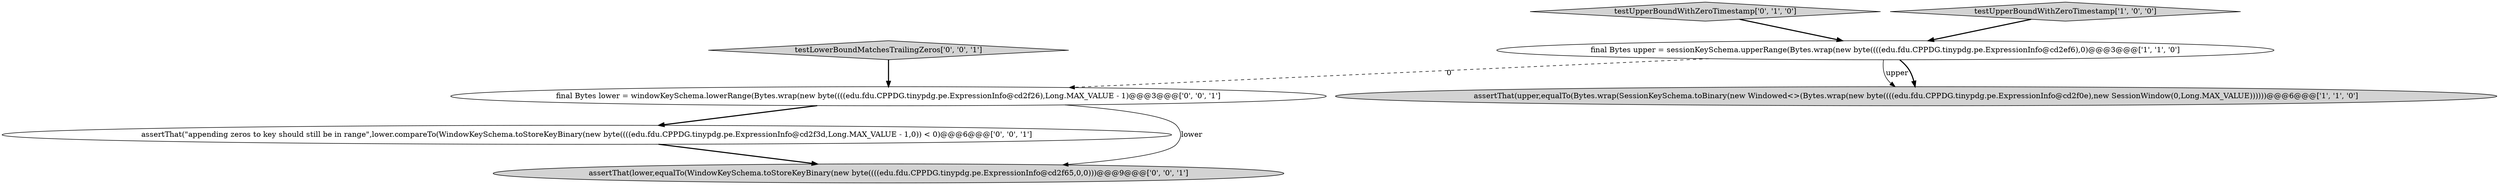 digraph {
1 [style = filled, label = "assertThat(upper,equalTo(Bytes.wrap(SessionKeySchema.toBinary(new Windowed<>(Bytes.wrap(new byte((((edu.fdu.CPPDG.tinypdg.pe.ExpressionInfo@cd2f0e),new SessionWindow(0,Long.MAX_VALUE))))))@@@6@@@['1', '1', '0']", fillcolor = lightgray, shape = ellipse image = "AAA0AAABBB1BBB"];
5 [style = filled, label = "final Bytes lower = windowKeySchema.lowerRange(Bytes.wrap(new byte((((edu.fdu.CPPDG.tinypdg.pe.ExpressionInfo@cd2f26),Long.MAX_VALUE - 1)@@@3@@@['0', '0', '1']", fillcolor = white, shape = ellipse image = "AAA0AAABBB3BBB"];
4 [style = filled, label = "assertThat(\"appending zeros to key should still be in range\",lower.compareTo(WindowKeySchema.toStoreKeyBinary(new byte((((edu.fdu.CPPDG.tinypdg.pe.ExpressionInfo@cd2f3d,Long.MAX_VALUE - 1,0)) < 0)@@@6@@@['0', '0', '1']", fillcolor = white, shape = ellipse image = "AAA0AAABBB3BBB"];
7 [style = filled, label = "assertThat(lower,equalTo(WindowKeySchema.toStoreKeyBinary(new byte((((edu.fdu.CPPDG.tinypdg.pe.ExpressionInfo@cd2f65,0,0)))@@@9@@@['0', '0', '1']", fillcolor = lightgray, shape = ellipse image = "AAA0AAABBB3BBB"];
3 [style = filled, label = "testUpperBoundWithZeroTimestamp['0', '1', '0']", fillcolor = lightgray, shape = diamond image = "AAA0AAABBB2BBB"];
2 [style = filled, label = "testUpperBoundWithZeroTimestamp['1', '0', '0']", fillcolor = lightgray, shape = diamond image = "AAA0AAABBB1BBB"];
6 [style = filled, label = "testLowerBoundMatchesTrailingZeros['0', '0', '1']", fillcolor = lightgray, shape = diamond image = "AAA0AAABBB3BBB"];
0 [style = filled, label = "final Bytes upper = sessionKeySchema.upperRange(Bytes.wrap(new byte((((edu.fdu.CPPDG.tinypdg.pe.ExpressionInfo@cd2ef6),0)@@@3@@@['1', '1', '0']", fillcolor = white, shape = ellipse image = "AAA0AAABBB1BBB"];
2->0 [style = bold, label=""];
0->1 [style = solid, label="upper"];
4->7 [style = bold, label=""];
5->7 [style = solid, label="lower"];
3->0 [style = bold, label=""];
0->1 [style = bold, label=""];
0->5 [style = dashed, label="0"];
5->4 [style = bold, label=""];
6->5 [style = bold, label=""];
}
